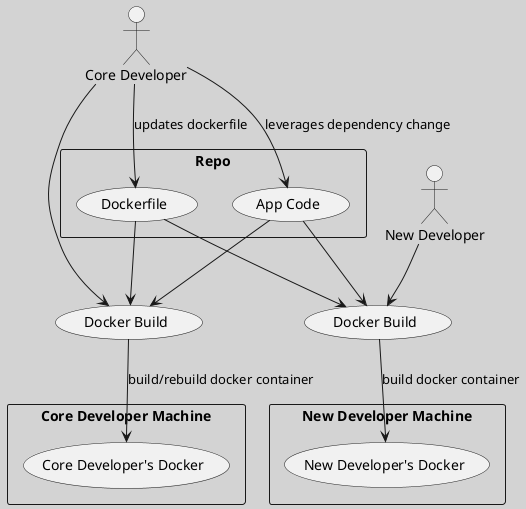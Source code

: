 @startuml

top to bottom direction

skinparam backgroundColor lightGray

actor :Core Developer: as dev1
rectangle "Core Developer Machine" {
  usecase (Core Developer's Docker) as docker1
}

usecase (Docker Build) as build1


actor :New Developer: as dev2
rectangle "New Developer Machine" {
  usecase (New Developer's Docker) as docker2
}

usecase (Docker Build) as build2

rectangle Repo {
  usecase (Dockerfile) as dockerfile
  usecase (App Code) as appcode
}


dev1 --> dockerfile : updates dockerfile
dev1 --> appcode : leverages dependency change
dev1 --> build1
appcode --> build1
dockerfile --> build1
build1 --> docker1 : build/rebuild docker container


dev2 --> build2
appcode --> build2
dockerfile --> build2
build2 --> docker2 : build docker container

@enduml
